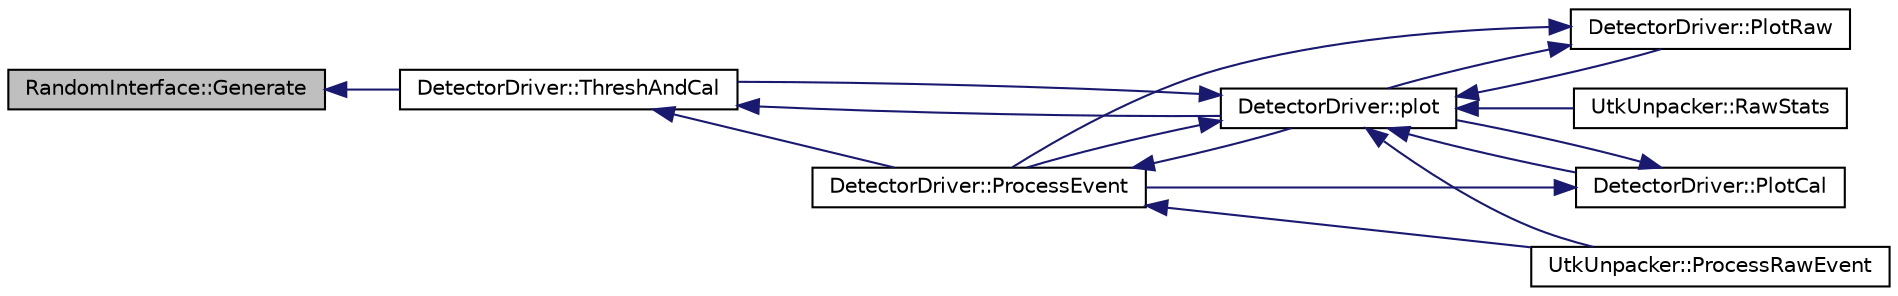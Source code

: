 digraph "RandomInterface::Generate"
{
  edge [fontname="Helvetica",fontsize="10",labelfontname="Helvetica",labelfontsize="10"];
  node [fontname="Helvetica",fontsize="10",shape=record];
  rankdir="LR";
  Node1 [label="RandomInterface::Generate",height=0.2,width=0.4,color="black", fillcolor="grey75", style="filled", fontcolor="black"];
  Node1 -> Node2 [dir="back",color="midnightblue",fontsize="10",style="solid",fontname="Helvetica"];
  Node2 [label="DetectorDriver::ThreshAndCal",height=0.2,width=0.4,color="black", fillcolor="white", style="filled",URL="$de/d91/class_detector_driver.html#a2ae4e98c641d49183631eceb40dc19bb",tooltip="Check threshold and calibrate each channel. Check the thresholds and calibrate the energy for each ch..."];
  Node2 -> Node3 [dir="back",color="midnightblue",fontsize="10",style="solid",fontname="Helvetica"];
  Node3 [label="DetectorDriver::ProcessEvent",height=0.2,width=0.4,color="black", fillcolor="white", style="filled",URL="$de/d91/class_detector_driver.html#a19c152206c95dfbc2a98ffd1d002165e",tooltip="Control of the event processing. "];
  Node3 -> Node4 [dir="back",color="midnightblue",fontsize="10",style="solid",fontname="Helvetica"];
  Node4 [label="DetectorDriver::plot",height=0.2,width=0.4,color="black", fillcolor="white", style="filled",URL="$de/d91/class_detector_driver.html#a3a556ab94a878e057dea8a081d0df55a",tooltip="Plots into histogram defined by dammId. "];
  Node4 -> Node3 [dir="back",color="midnightblue",fontsize="10",style="solid",fontname="Helvetica"];
  Node4 -> Node2 [dir="back",color="midnightblue",fontsize="10",style="solid",fontname="Helvetica"];
  Node4 -> Node5 [dir="back",color="midnightblue",fontsize="10",style="solid",fontname="Helvetica"];
  Node5 [label="DetectorDriver::PlotRaw",height=0.2,width=0.4,color="black", fillcolor="white", style="filled",URL="$de/d91/class_detector_driver.html#a7f2a28ba2a756e034e38630a5e258309"];
  Node5 -> Node3 [dir="back",color="midnightblue",fontsize="10",style="solid",fontname="Helvetica"];
  Node5 -> Node4 [dir="back",color="midnightblue",fontsize="10",style="solid",fontname="Helvetica"];
  Node4 -> Node6 [dir="back",color="midnightblue",fontsize="10",style="solid",fontname="Helvetica"];
  Node6 [label="DetectorDriver::PlotCal",height=0.2,width=0.4,color="black", fillcolor="white", style="filled",URL="$de/d91/class_detector_driver.html#ad966b8fe4330bb0cf117422b9bd08f40"];
  Node6 -> Node3 [dir="back",color="midnightblue",fontsize="10",style="solid",fontname="Helvetica"];
  Node6 -> Node4 [dir="back",color="midnightblue",fontsize="10",style="solid",fontname="Helvetica"];
  Node4 -> Node7 [dir="back",color="midnightblue",fontsize="10",style="solid",fontname="Helvetica"];
  Node7 [label="UtkUnpacker::ProcessRawEvent",height=0.2,width=0.4,color="black", fillcolor="white", style="filled",URL="$d4/d48/class_utk_unpacker.html#a09c96dd753088977aa1f458f7c07d24b",tooltip="Process all events in the event list. "];
  Node4 -> Node8 [dir="back",color="midnightblue",fontsize="10",style="solid",fontname="Helvetica"];
  Node8 [label="UtkUnpacker::RawStats",height=0.2,width=0.4,color="black", fillcolor="white", style="filled",URL="$d4/d48/class_utk_unpacker.html#a61ba5974ee476d5c3ab316b5b6759204",tooltip="Add an event to generic statistics output. "];
  Node3 -> Node7 [dir="back",color="midnightblue",fontsize="10",style="solid",fontname="Helvetica"];
  Node2 -> Node4 [dir="back",color="midnightblue",fontsize="10",style="solid",fontname="Helvetica"];
}
